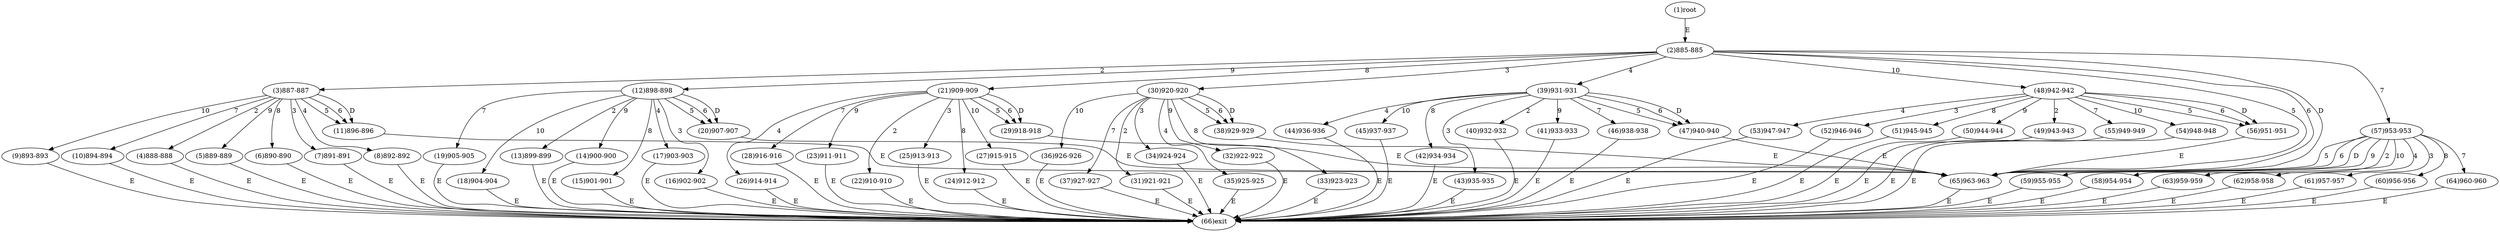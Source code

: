 digraph "" { 
1[ label="(1)root"];
2[ label="(2)885-885"];
3[ label="(3)887-887"];
4[ label="(4)888-888"];
5[ label="(5)889-889"];
6[ label="(6)890-890"];
7[ label="(7)891-891"];
8[ label="(8)892-892"];
9[ label="(9)893-893"];
10[ label="(10)894-894"];
11[ label="(11)896-896"];
12[ label="(12)898-898"];
13[ label="(13)899-899"];
14[ label="(14)900-900"];
15[ label="(15)901-901"];
17[ label="(17)903-903"];
16[ label="(16)902-902"];
19[ label="(19)905-905"];
18[ label="(18)904-904"];
21[ label="(21)909-909"];
20[ label="(20)907-907"];
23[ label="(23)911-911"];
22[ label="(22)910-910"];
25[ label="(25)913-913"];
24[ label="(24)912-912"];
27[ label="(27)915-915"];
26[ label="(26)914-914"];
29[ label="(29)918-918"];
28[ label="(28)916-916"];
31[ label="(31)921-921"];
30[ label="(30)920-920"];
34[ label="(34)924-924"];
35[ label="(35)925-925"];
32[ label="(32)922-922"];
33[ label="(33)923-923"];
38[ label="(38)929-929"];
39[ label="(39)931-931"];
36[ label="(36)926-926"];
37[ label="(37)927-927"];
42[ label="(42)934-934"];
43[ label="(43)935-935"];
40[ label="(40)932-932"];
41[ label="(41)933-933"];
46[ label="(46)938-938"];
47[ label="(47)940-940"];
44[ label="(44)936-936"];
45[ label="(45)937-937"];
51[ label="(51)945-945"];
50[ label="(50)944-944"];
49[ label="(49)943-943"];
48[ label="(48)942-942"];
55[ label="(55)949-949"];
54[ label="(54)948-948"];
53[ label="(53)947-947"];
52[ label="(52)946-946"];
59[ label="(59)955-955"];
58[ label="(58)954-954"];
57[ label="(57)953-953"];
56[ label="(56)951-951"];
63[ label="(63)959-959"];
62[ label="(62)958-958"];
61[ label="(61)957-957"];
60[ label="(60)956-956"];
64[ label="(64)960-960"];
65[ label="(65)963-963"];
66[ label="(66)exit"];
1->2[ label="E"];
2->3[ label="2"];
2->30[ label="3"];
2->39[ label="4"];
2->65[ label="5"];
2->65[ label="6"];
2->57[ label="7"];
2->21[ label="8"];
2->12[ label="9"];
2->48[ label="10"];
2->65[ label="D"];
3->4[ label="2"];
3->7[ label="3"];
3->8[ label="4"];
3->11[ label="5"];
3->11[ label="6"];
3->10[ label="7"];
3->6[ label="8"];
3->5[ label="9"];
3->9[ label="10"];
3->11[ label="D"];
4->66[ label="E"];
5->66[ label="E"];
6->66[ label="E"];
7->66[ label="E"];
8->66[ label="E"];
9->66[ label="E"];
10->66[ label="E"];
11->65[ label="E"];
12->13[ label="2"];
12->16[ label="3"];
12->17[ label="4"];
12->20[ label="5"];
12->20[ label="6"];
12->19[ label="7"];
12->15[ label="8"];
12->14[ label="9"];
12->18[ label="10"];
12->20[ label="D"];
13->66[ label="E"];
14->66[ label="E"];
15->66[ label="E"];
16->66[ label="E"];
17->66[ label="E"];
18->66[ label="E"];
19->66[ label="E"];
20->65[ label="E"];
21->22[ label="2"];
21->25[ label="3"];
21->26[ label="4"];
21->29[ label="5"];
21->29[ label="6"];
21->28[ label="7"];
21->24[ label="8"];
21->23[ label="9"];
21->27[ label="10"];
21->29[ label="D"];
22->66[ label="E"];
23->66[ label="E"];
24->66[ label="E"];
25->66[ label="E"];
26->66[ label="E"];
27->66[ label="E"];
28->66[ label="E"];
29->65[ label="E"];
30->31[ label="2"];
30->34[ label="3"];
30->35[ label="4"];
30->38[ label="5"];
30->38[ label="6"];
30->37[ label="7"];
30->33[ label="8"];
30->32[ label="9"];
30->36[ label="10"];
30->38[ label="D"];
31->66[ label="E"];
32->66[ label="E"];
33->66[ label="E"];
34->66[ label="E"];
35->66[ label="E"];
36->66[ label="E"];
37->66[ label="E"];
38->65[ label="E"];
39->40[ label="2"];
39->43[ label="3"];
39->44[ label="4"];
39->47[ label="5"];
39->47[ label="6"];
39->46[ label="7"];
39->42[ label="8"];
39->41[ label="9"];
39->45[ label="10"];
39->47[ label="D"];
40->66[ label="E"];
41->66[ label="E"];
42->66[ label="E"];
43->66[ label="E"];
44->66[ label="E"];
45->66[ label="E"];
46->66[ label="E"];
47->65[ label="E"];
48->49[ label="2"];
48->52[ label="3"];
48->53[ label="4"];
48->56[ label="5"];
48->56[ label="6"];
48->55[ label="7"];
48->51[ label="8"];
48->50[ label="9"];
48->54[ label="10"];
48->56[ label="D"];
49->66[ label="E"];
50->66[ label="E"];
51->66[ label="E"];
52->66[ label="E"];
53->66[ label="E"];
54->66[ label="E"];
55->66[ label="E"];
56->65[ label="E"];
57->58[ label="2"];
57->61[ label="3"];
57->62[ label="4"];
57->65[ label="5"];
57->65[ label="6"];
57->64[ label="7"];
57->60[ label="8"];
57->59[ label="9"];
57->63[ label="10"];
57->65[ label="D"];
58->66[ label="E"];
59->66[ label="E"];
60->66[ label="E"];
61->66[ label="E"];
62->66[ label="E"];
63->66[ label="E"];
64->66[ label="E"];
65->66[ label="E"];
}